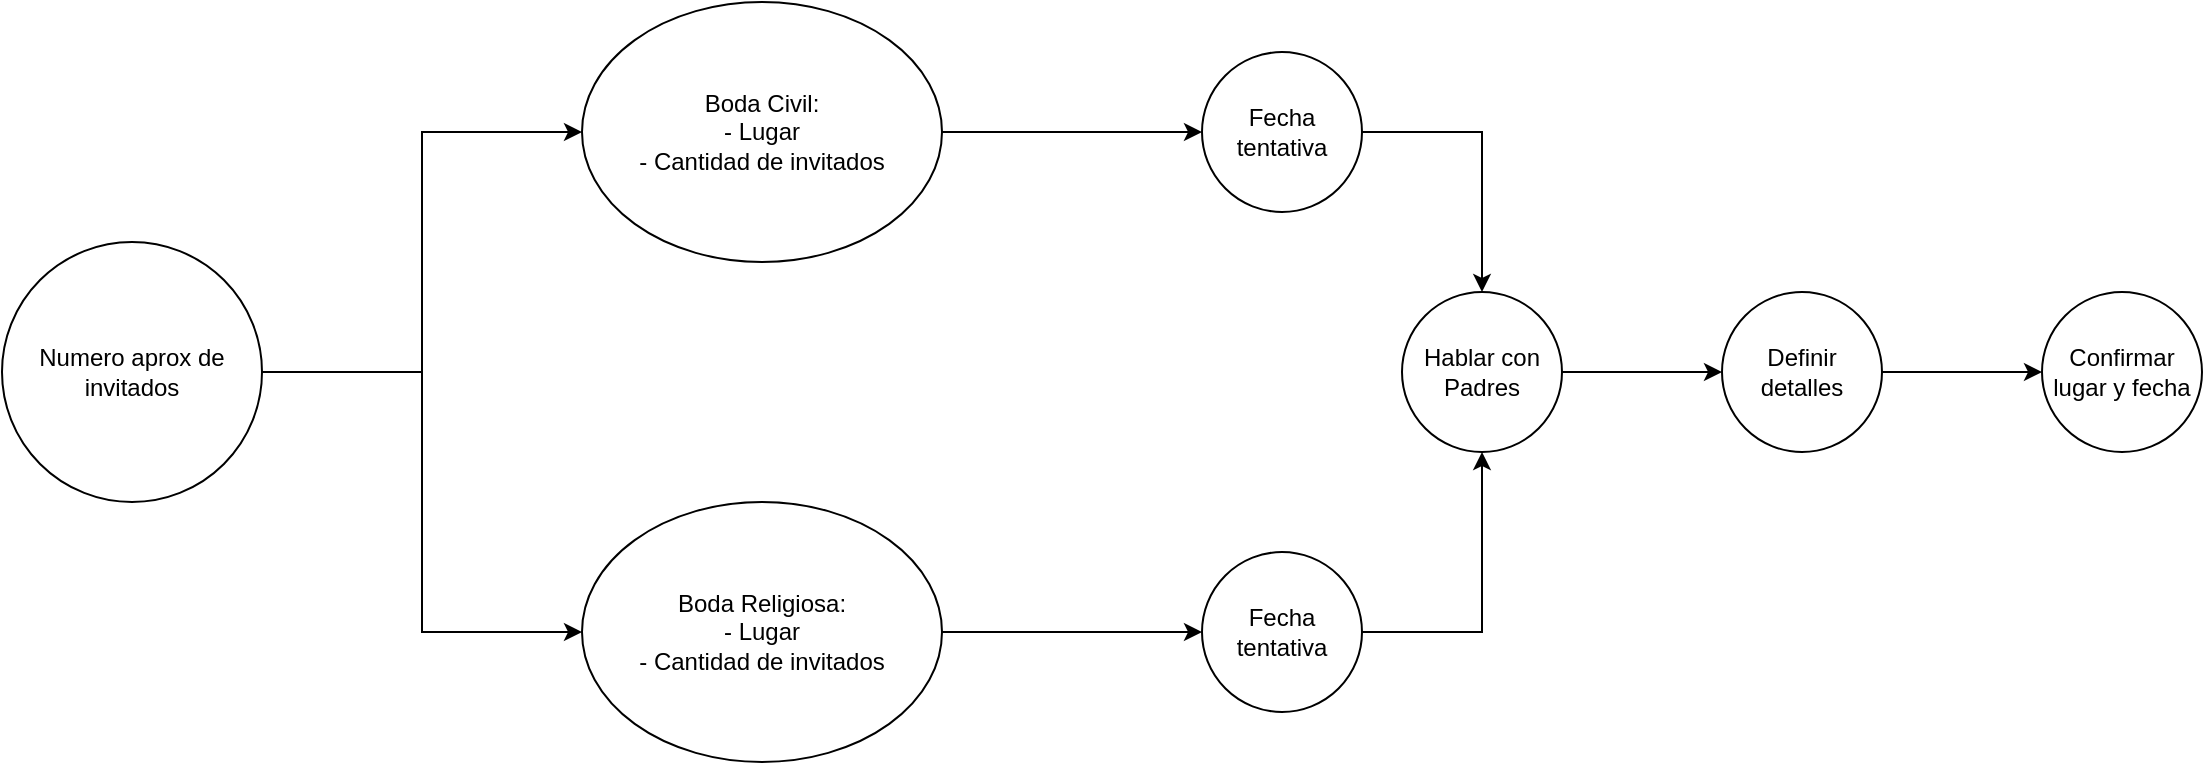 <mxfile version="27.1.4">
  <diagram name="Page-1" id="QsVuHdNmkMhFAH0ccXr3">
    <mxGraphModel dx="2253" dy="766" grid="1" gridSize="10" guides="1" tooltips="1" connect="1" arrows="1" fold="1" page="1" pageScale="1" pageWidth="827" pageHeight="1169" math="0" shadow="0">
      <root>
        <mxCell id="0" />
        <mxCell id="1" parent="0" />
        <mxCell id="4taxdAvW762ZO1T9AhhS-8" value="" style="edgeStyle=orthogonalEdgeStyle;rounded=0;orthogonalLoop=1;jettySize=auto;html=1;entryX=0;entryY=0.5;entryDx=0;entryDy=0;" edge="1" parent="1" source="4taxdAvW762ZO1T9AhhS-6" target="4taxdAvW762ZO1T9AhhS-12">
          <mxGeometry relative="1" as="geometry">
            <mxPoint x="230" y="300" as="targetPoint" />
          </mxGeometry>
        </mxCell>
        <mxCell id="4taxdAvW762ZO1T9AhhS-10" value="" style="edgeStyle=orthogonalEdgeStyle;rounded=0;orthogonalLoop=1;jettySize=auto;html=1;" edge="1" parent="1" source="4taxdAvW762ZO1T9AhhS-6" target="4taxdAvW762ZO1T9AhhS-11">
          <mxGeometry relative="1" as="geometry">
            <mxPoint x="230" y="190" as="targetPoint" />
          </mxGeometry>
        </mxCell>
        <mxCell id="4taxdAvW762ZO1T9AhhS-6" value="Numero aprox de invitados" style="ellipse;whiteSpace=wrap;html=1;aspect=fixed;" vertex="1" parent="1">
          <mxGeometry x="-140" y="190" width="130" height="130" as="geometry" />
        </mxCell>
        <mxCell id="4taxdAvW762ZO1T9AhhS-14" value="" style="edgeStyle=orthogonalEdgeStyle;rounded=0;orthogonalLoop=1;jettySize=auto;html=1;" edge="1" parent="1" source="4taxdAvW762ZO1T9AhhS-11" target="4taxdAvW762ZO1T9AhhS-13">
          <mxGeometry relative="1" as="geometry" />
        </mxCell>
        <mxCell id="4taxdAvW762ZO1T9AhhS-11" value="Boda Civil:&lt;div&gt;- Lugar&lt;br&gt;- Cantidad de invitados&lt;/div&gt;" style="ellipse;whiteSpace=wrap;html=1;" vertex="1" parent="1">
          <mxGeometry x="150" y="70" width="180" height="130" as="geometry" />
        </mxCell>
        <mxCell id="4taxdAvW762ZO1T9AhhS-16" value="" style="edgeStyle=orthogonalEdgeStyle;rounded=0;orthogonalLoop=1;jettySize=auto;html=1;" edge="1" parent="1" source="4taxdAvW762ZO1T9AhhS-12" target="4taxdAvW762ZO1T9AhhS-15">
          <mxGeometry relative="1" as="geometry" />
        </mxCell>
        <mxCell id="4taxdAvW762ZO1T9AhhS-12" value="Boda Religiosa:&lt;div&gt;- Lugar&lt;br&gt;- Cantidad de invitados&lt;/div&gt;" style="ellipse;whiteSpace=wrap;html=1;" vertex="1" parent="1">
          <mxGeometry x="150" y="320" width="180" height="130" as="geometry" />
        </mxCell>
        <mxCell id="4taxdAvW762ZO1T9AhhS-18" style="edgeStyle=orthogonalEdgeStyle;rounded=0;orthogonalLoop=1;jettySize=auto;html=1;" edge="1" parent="1" source="4taxdAvW762ZO1T9AhhS-13" target="4taxdAvW762ZO1T9AhhS-17">
          <mxGeometry relative="1" as="geometry" />
        </mxCell>
        <mxCell id="4taxdAvW762ZO1T9AhhS-13" value="Fecha tentativa" style="ellipse;whiteSpace=wrap;html=1;" vertex="1" parent="1">
          <mxGeometry x="460" y="95" width="80" height="80" as="geometry" />
        </mxCell>
        <mxCell id="4taxdAvW762ZO1T9AhhS-19" style="edgeStyle=orthogonalEdgeStyle;rounded=0;orthogonalLoop=1;jettySize=auto;html=1;" edge="1" parent="1" source="4taxdAvW762ZO1T9AhhS-15" target="4taxdAvW762ZO1T9AhhS-17">
          <mxGeometry relative="1" as="geometry" />
        </mxCell>
        <mxCell id="4taxdAvW762ZO1T9AhhS-15" value="Fecha tentativa" style="ellipse;whiteSpace=wrap;html=1;" vertex="1" parent="1">
          <mxGeometry x="460" y="345" width="80" height="80" as="geometry" />
        </mxCell>
        <mxCell id="4taxdAvW762ZO1T9AhhS-21" value="" style="edgeStyle=orthogonalEdgeStyle;rounded=0;orthogonalLoop=1;jettySize=auto;html=1;" edge="1" parent="1" source="4taxdAvW762ZO1T9AhhS-17" target="4taxdAvW762ZO1T9AhhS-20">
          <mxGeometry relative="1" as="geometry" />
        </mxCell>
        <mxCell id="4taxdAvW762ZO1T9AhhS-17" value="Hablar con Padres" style="ellipse;whiteSpace=wrap;html=1;aspect=fixed;" vertex="1" parent="1">
          <mxGeometry x="560" y="215" width="80" height="80" as="geometry" />
        </mxCell>
        <mxCell id="4taxdAvW762ZO1T9AhhS-23" value="" style="edgeStyle=orthogonalEdgeStyle;rounded=0;orthogonalLoop=1;jettySize=auto;html=1;" edge="1" parent="1" source="4taxdAvW762ZO1T9AhhS-20" target="4taxdAvW762ZO1T9AhhS-22">
          <mxGeometry relative="1" as="geometry" />
        </mxCell>
        <mxCell id="4taxdAvW762ZO1T9AhhS-20" value="Definir detalles" style="ellipse;whiteSpace=wrap;html=1;" vertex="1" parent="1">
          <mxGeometry x="720" y="215" width="80" height="80" as="geometry" />
        </mxCell>
        <mxCell id="4taxdAvW762ZO1T9AhhS-22" value="Confirmar lugar y fecha" style="ellipse;whiteSpace=wrap;html=1;" vertex="1" parent="1">
          <mxGeometry x="880" y="215" width="80" height="80" as="geometry" />
        </mxCell>
      </root>
    </mxGraphModel>
  </diagram>
</mxfile>
